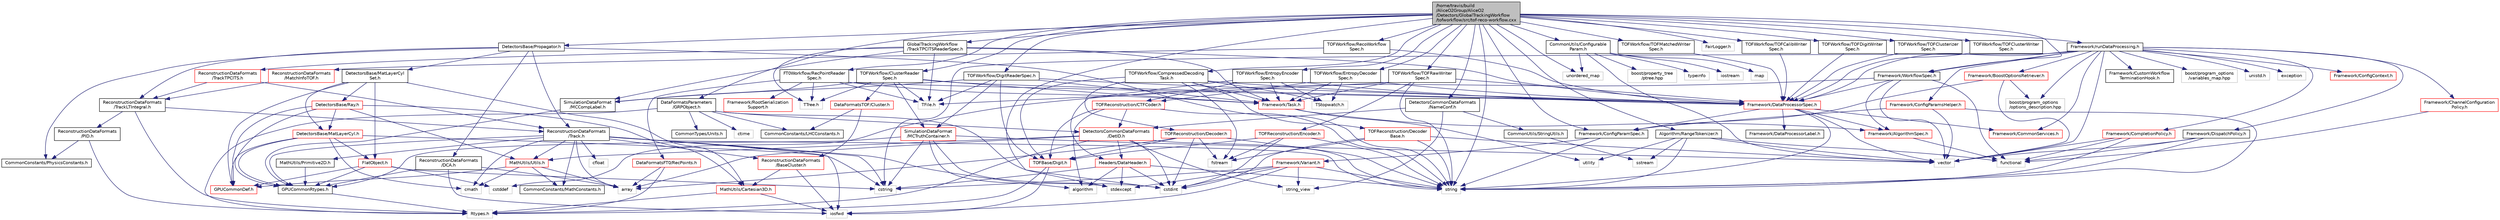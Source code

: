 digraph "/home/travis/build/AliceO2Group/AliceO2/Detectors/GlobalTrackingWorkflow/tofworkflow/src/tof-reco-workflow.cxx"
{
 // INTERACTIVE_SVG=YES
  bgcolor="transparent";
  edge [fontname="Helvetica",fontsize="10",labelfontname="Helvetica",labelfontsize="10"];
  node [fontname="Helvetica",fontsize="10",shape=record];
  Node0 [label="/home/travis/build\l/AliceO2Group/AliceO2\l/Detectors/GlobalTrackingWorkflow\l/tofworkflow/src/tof-reco-workflow.cxx",height=0.2,width=0.4,color="black", fillcolor="grey75", style="filled", fontcolor="black"];
  Node0 -> Node1 [color="midnightblue",fontsize="10",style="solid",fontname="Helvetica"];
  Node1 [label="DetectorsBase/Propagator.h",height=0.2,width=0.4,color="black",URL="$d2/df9/Propagator_8h.html"];
  Node1 -> Node2 [color="midnightblue",fontsize="10",style="solid",fontname="Helvetica"];
  Node2 [label="string",height=0.2,width=0.4,color="grey75"];
  Node1 -> Node3 [color="midnightblue",fontsize="10",style="solid",fontname="Helvetica"];
  Node3 [label="CommonConstants/PhysicsConstants.h",height=0.2,width=0.4,color="black",URL="$d3/d9d/PhysicsConstants_8h.html",tooltip="Header to collect physics constants. "];
  Node1 -> Node4 [color="midnightblue",fontsize="10",style="solid",fontname="Helvetica"];
  Node4 [label="ReconstructionDataFormats\l/Track.h",height=0.2,width=0.4,color="black",URL="$d7/d8b/DataFormats_2Reconstruction_2include_2ReconstructionDataFormats_2Track_8h.html"];
  Node4 -> Node5 [color="midnightblue",fontsize="10",style="solid",fontname="Helvetica"];
  Node5 [label="GPUCommonRtypes.h",height=0.2,width=0.4,color="black",URL="$d2/d45/GPUCommonRtypes_8h.html"];
  Node5 -> Node6 [color="midnightblue",fontsize="10",style="solid",fontname="Helvetica"];
  Node6 [label="Rtypes.h",height=0.2,width=0.4,color="grey75"];
  Node4 -> Node7 [color="midnightblue",fontsize="10",style="solid",fontname="Helvetica"];
  Node7 [label="algorithm",height=0.2,width=0.4,color="grey75"];
  Node4 -> Node8 [color="midnightblue",fontsize="10",style="solid",fontname="Helvetica"];
  Node8 [label="array",height=0.2,width=0.4,color="grey75"];
  Node4 -> Node9 [color="midnightblue",fontsize="10",style="solid",fontname="Helvetica"];
  Node9 [label="cfloat",height=0.2,width=0.4,color="grey75"];
  Node4 -> Node10 [color="midnightblue",fontsize="10",style="solid",fontname="Helvetica"];
  Node10 [label="cmath",height=0.2,width=0.4,color="grey75"];
  Node4 -> Node11 [color="midnightblue",fontsize="10",style="solid",fontname="Helvetica"];
  Node11 [label="cstring",height=0.2,width=0.4,color="grey75"];
  Node4 -> Node12 [color="midnightblue",fontsize="10",style="solid",fontname="Helvetica"];
  Node12 [label="iosfwd",height=0.2,width=0.4,color="grey75"];
  Node4 -> Node13 [color="midnightblue",fontsize="10",style="solid",fontname="Helvetica"];
  Node13 [label="ReconstructionDataFormats\l/BaseCluster.h",height=0.2,width=0.4,color="red",URL="$d4/de2/BaseCluster_8h.html"];
  Node13 -> Node12 [color="midnightblue",fontsize="10",style="solid",fontname="Helvetica"];
  Node13 -> Node40 [color="midnightblue",fontsize="10",style="solid",fontname="Helvetica"];
  Node40 [label="MathUtils/Cartesian3D.h",height=0.2,width=0.4,color="red",URL="$dd/d76/Cartesian3D_8h.html"];
  Node40 -> Node6 [color="midnightblue",fontsize="10",style="solid",fontname="Helvetica"];
  Node40 -> Node12 [color="midnightblue",fontsize="10",style="solid",fontname="Helvetica"];
  Node4 -> Node2 [color="midnightblue",fontsize="10",style="solid",fontname="Helvetica"];
  Node4 -> Node33 [color="midnightblue",fontsize="10",style="solid",fontname="Helvetica"];
  Node33 [label="CommonConstants/MathConstants.h",height=0.2,width=0.4,color="black",URL="$d6/d84/MathConstants_8h.html",tooltip="useful math constants "];
  Node4 -> Node28 [color="midnightblue",fontsize="10",style="solid",fontname="Helvetica"];
  Node28 [label="MathUtils/Utils.h",height=0.2,width=0.4,color="red",URL="$d9/d52/Common_2MathUtils_2include_2MathUtils_2Utils_8h.html"];
  Node28 -> Node8 [color="midnightblue",fontsize="10",style="solid",fontname="Helvetica"];
  Node28 -> Node10 [color="midnightblue",fontsize="10",style="solid",fontname="Helvetica"];
  Node28 -> Node29 [color="midnightblue",fontsize="10",style="solid",fontname="Helvetica"];
  Node29 [label="GPUCommonDef.h",height=0.2,width=0.4,color="red",URL="$df/d21/GPUCommonDef_8h.html"];
  Node28 -> Node33 [color="midnightblue",fontsize="10",style="solid",fontname="Helvetica"];
  Node4 -> Node50 [color="midnightblue",fontsize="10",style="solid",fontname="Helvetica"];
  Node50 [label="MathUtils/Primitive2D.h",height=0.2,width=0.4,color="black",URL="$d8/d77/Primitive2D_8h.html",tooltip="Declarations of 2D primitives: straight line (XY interval) and circle. "];
  Node50 -> Node5 [color="midnightblue",fontsize="10",style="solid",fontname="Helvetica"];
  Node1 -> Node51 [color="midnightblue",fontsize="10",style="solid",fontname="Helvetica"];
  Node51 [label="ReconstructionDataFormats\l/DCA.h",height=0.2,width=0.4,color="black",URL="$d7/d99/DCA_8h.html"];
  Node51 -> Node5 [color="midnightblue",fontsize="10",style="solid",fontname="Helvetica"];
  Node51 -> Node8 [color="midnightblue",fontsize="10",style="solid",fontname="Helvetica"];
  Node51 -> Node12 [color="midnightblue",fontsize="10",style="solid",fontname="Helvetica"];
  Node1 -> Node52 [color="midnightblue",fontsize="10",style="solid",fontname="Helvetica"];
  Node52 [label="ReconstructionDataFormats\l/TrackLTIntegral.h",height=0.2,width=0.4,color="black",URL="$d6/db1/TrackLTIntegral_8h.html",tooltip="Track Length and TOF integral. "];
  Node52 -> Node6 [color="midnightblue",fontsize="10",style="solid",fontname="Helvetica"];
  Node52 -> Node53 [color="midnightblue",fontsize="10",style="solid",fontname="Helvetica"];
  Node53 [label="ReconstructionDataFormats\l/PID.h",height=0.2,width=0.4,color="black",URL="$d5/d08/DataFormats_2Reconstruction_2include_2ReconstructionDataFormats_2PID_8h.html"];
  Node53 -> Node6 [color="midnightblue",fontsize="10",style="solid",fontname="Helvetica"];
  Node53 -> Node3 [color="midnightblue",fontsize="10",style="solid",fontname="Helvetica"];
  Node52 -> Node4 [color="midnightblue",fontsize="10",style="solid",fontname="Helvetica"];
  Node1 -> Node54 [color="midnightblue",fontsize="10",style="solid",fontname="Helvetica"];
  Node54 [label="DetectorsBase/MatLayerCyl\lSet.h",height=0.2,width=0.4,color="black",URL="$d9/da9/MatLayerCylSet_8h.html",tooltip="Declarations for the wrapper for the set of cylindrical material layers. "];
  Node54 -> Node29 [color="midnightblue",fontsize="10",style="solid",fontname="Helvetica"];
  Node54 -> Node55 [color="midnightblue",fontsize="10",style="solid",fontname="Helvetica"];
  Node55 [label="DetectorsBase/MatLayerCyl.h",height=0.2,width=0.4,color="red",URL="$da/df3/MatLayerCyl_8h.html",tooltip="Declarations for single cylindrical material layer class. "];
  Node55 -> Node10 [color="midnightblue",fontsize="10",style="solid",fontname="Helvetica"];
  Node55 -> Node11 [color="midnightblue",fontsize="10",style="solid",fontname="Helvetica"];
  Node55 -> Node29 [color="midnightblue",fontsize="10",style="solid",fontname="Helvetica"];
  Node55 -> Node56 [color="midnightblue",fontsize="10",style="solid",fontname="Helvetica"];
  Node56 [label="FlatObject.h",height=0.2,width=0.4,color="red",URL="$db/dff/FlatObject_8h.html",tooltip="Definition of FlatObject class. "];
  Node56 -> Node57 [color="midnightblue",fontsize="10",style="solid",fontname="Helvetica"];
  Node57 [label="cstddef",height=0.2,width=0.4,color="grey75"];
  Node56 -> Node11 [color="midnightblue",fontsize="10",style="solid",fontname="Helvetica"];
  Node56 -> Node29 [color="midnightblue",fontsize="10",style="solid",fontname="Helvetica"];
  Node56 -> Node5 [color="midnightblue",fontsize="10",style="solid",fontname="Helvetica"];
  Node55 -> Node5 [color="midnightblue",fontsize="10",style="solid",fontname="Helvetica"];
  Node54 -> Node59 [color="midnightblue",fontsize="10",style="solid",fontname="Helvetica"];
  Node59 [label="DetectorsBase/Ray.h",height=0.2,width=0.4,color="red",URL="$d4/d1b/Ray_8h.html"];
  Node59 -> Node5 [color="midnightblue",fontsize="10",style="solid",fontname="Helvetica"];
  Node59 -> Node29 [color="midnightblue",fontsize="10",style="solid",fontname="Helvetica"];
  Node59 -> Node55 [color="midnightblue",fontsize="10",style="solid",fontname="Helvetica"];
  Node59 -> Node28 [color="midnightblue",fontsize="10",style="solid",fontname="Helvetica"];
  Node59 -> Node40 [color="midnightblue",fontsize="10",style="solid",fontname="Helvetica"];
  Node54 -> Node56 [color="midnightblue",fontsize="10",style="solid",fontname="Helvetica"];
  Node54 -> Node40 [color="midnightblue",fontsize="10",style="solid",fontname="Helvetica"];
  Node0 -> Node60 [color="midnightblue",fontsize="10",style="solid",fontname="Helvetica"];
  Node60 [label="GlobalTrackingWorkflow\l/TrackTPCITSReaderSpec.h",height=0.2,width=0.4,color="black",URL="$de/daa/TrackTPCITSReaderSpec_8h.html"];
  Node60 -> Node61 [color="midnightblue",fontsize="10",style="solid",fontname="Helvetica"];
  Node61 [label="TFile.h",height=0.2,width=0.4,color="grey75"];
  Node60 -> Node62 [color="midnightblue",fontsize="10",style="solid",fontname="Helvetica"];
  Node62 [label="TTree.h",height=0.2,width=0.4,color="grey75"];
  Node60 -> Node63 [color="midnightblue",fontsize="10",style="solid",fontname="Helvetica"];
  Node63 [label="Framework/DataProcessorSpec.h",height=0.2,width=0.4,color="red",URL="$d0/df4/DataProcessorSpec_8h.html"];
  Node63 -> Node64 [color="midnightblue",fontsize="10",style="solid",fontname="Helvetica"];
  Node64 [label="Framework/AlgorithmSpec.h",height=0.2,width=0.4,color="red",URL="$d0/d14/AlgorithmSpec_8h.html"];
  Node64 -> Node128 [color="midnightblue",fontsize="10",style="solid",fontname="Helvetica"];
  Node128 [label="functional",height=0.2,width=0.4,color="grey75"];
  Node63 -> Node161 [color="midnightblue",fontsize="10",style="solid",fontname="Helvetica"];
  Node161 [label="Framework/ConfigParamSpec.h",height=0.2,width=0.4,color="black",URL="$d0/d1c/ConfigParamSpec_8h.html"];
  Node161 -> Node162 [color="midnightblue",fontsize="10",style="solid",fontname="Helvetica"];
  Node162 [label="Framework/Variant.h",height=0.2,width=0.4,color="red",URL="$de/d56/Variant_8h.html"];
  Node162 -> Node11 [color="midnightblue",fontsize="10",style="solid",fontname="Helvetica"];
  Node162 -> Node25 [color="midnightblue",fontsize="10",style="solid",fontname="Helvetica"];
  Node25 [label="cstdint",height=0.2,width=0.4,color="grey75"];
  Node162 -> Node36 [color="midnightblue",fontsize="10",style="solid",fontname="Helvetica"];
  Node36 [label="stdexcept",height=0.2,width=0.4,color="grey75"];
  Node162 -> Node12 [color="midnightblue",fontsize="10",style="solid",fontname="Helvetica"];
  Node162 -> Node26 [color="midnightblue",fontsize="10",style="solid",fontname="Helvetica"];
  Node26 [label="string_view",height=0.2,width=0.4,color="grey75"];
  Node162 -> Node2 [color="midnightblue",fontsize="10",style="solid",fontname="Helvetica"];
  Node161 -> Node2 [color="midnightblue",fontsize="10",style="solid",fontname="Helvetica"];
  Node63 -> Node165 [color="midnightblue",fontsize="10",style="solid",fontname="Helvetica"];
  Node165 [label="Framework/DataProcessorLabel.h",height=0.2,width=0.4,color="black",URL="$d1/df2/DataProcessorLabel_8h.html"];
  Node63 -> Node166 [color="midnightblue",fontsize="10",style="solid",fontname="Helvetica"];
  Node166 [label="Framework/CommonServices.h",height=0.2,width=0.4,color="red",URL="$d8/d02/CommonServices_8h.html"];
  Node63 -> Node2 [color="midnightblue",fontsize="10",style="solid",fontname="Helvetica"];
  Node63 -> Node22 [color="midnightblue",fontsize="10",style="solid",fontname="Helvetica"];
  Node22 [label="vector",height=0.2,width=0.4,color="grey75"];
  Node60 -> Node167 [color="midnightblue",fontsize="10",style="solid",fontname="Helvetica"];
  Node167 [label="Framework/Task.h",height=0.2,width=0.4,color="red",URL="$df/d4f/Task_8h.html"];
  Node167 -> Node64 [color="midnightblue",fontsize="10",style="solid",fontname="Helvetica"];
  Node167 -> Node87 [color="midnightblue",fontsize="10",style="solid",fontname="Helvetica"];
  Node87 [label="utility",height=0.2,width=0.4,color="grey75"];
  Node60 -> Node172 [color="midnightblue",fontsize="10",style="solid",fontname="Helvetica"];
  Node172 [label="ReconstructionDataFormats\l/TrackTPCITS.h",height=0.2,width=0.4,color="red",URL="$d5/d1e/TrackTPCITS_8h.html",tooltip="Result of refitting TPC-ITS matched track. "];
  Node172 -> Node4 [color="midnightblue",fontsize="10",style="solid",fontname="Helvetica"];
  Node172 -> Node52 [color="midnightblue",fontsize="10",style="solid",fontname="Helvetica"];
  Node60 -> Node174 [color="midnightblue",fontsize="10",style="solid",fontname="Helvetica"];
  Node174 [label="SimulationDataFormat\l/MCCompLabel.h",height=0.2,width=0.4,color="black",URL="$d7/dcd/MCCompLabel_8h.html"];
  Node174 -> Node5 [color="midnightblue",fontsize="10",style="solid",fontname="Helvetica"];
  Node0 -> Node175 [color="midnightblue",fontsize="10",style="solid",fontname="Helvetica"];
  Node175 [label="TOFWorkflow/DigitReaderSpec.h",height=0.2,width=0.4,color="black",URL="$dd/dd8/TOF_2workflow_2include_2TOFWorkflow_2DigitReaderSpec_8h.html"];
  Node175 -> Node61 [color="midnightblue",fontsize="10",style="solid",fontname="Helvetica"];
  Node175 -> Node63 [color="midnightblue",fontsize="10",style="solid",fontname="Helvetica"];
  Node175 -> Node167 [color="midnightblue",fontsize="10",style="solid",fontname="Helvetica"];
  Node175 -> Node176 [color="midnightblue",fontsize="10",style="solid",fontname="Helvetica"];
  Node176 [label="TOFBase/Digit.h",height=0.2,width=0.4,color="red",URL="$d1/d90/Detectors_2TOF_2base_2include_2TOFBase_2Digit_8h.html"];
  Node176 -> Node12 [color="midnightblue",fontsize="10",style="solid",fontname="Helvetica"];
  Node176 -> Node6 [color="midnightblue",fontsize="10",style="solid",fontname="Helvetica"];
  Node175 -> Node174 [color="midnightblue",fontsize="10",style="solid",fontname="Helvetica"];
  Node175 -> Node191 [color="midnightblue",fontsize="10",style="solid",fontname="Helvetica"];
  Node191 [label="SimulationDataFormat\l/MCTruthContainer.h",height=0.2,width=0.4,color="red",URL="$db/d14/MCTruthContainer_8h.html",tooltip="Definition of a container to keep Monte Carlo truth external to simulation objects. "];
  Node191 -> Node5 [color="midnightblue",fontsize="10",style="solid",fontname="Helvetica"];
  Node191 -> Node25 [color="midnightblue",fontsize="10",style="solid",fontname="Helvetica"];
  Node191 -> Node36 [color="midnightblue",fontsize="10",style="solid",fontname="Helvetica"];
  Node191 -> Node11 [color="midnightblue",fontsize="10",style="solid",fontname="Helvetica"];
  Node191 -> Node22 [color="midnightblue",fontsize="10",style="solid",fontname="Helvetica"];
  Node0 -> Node192 [color="midnightblue",fontsize="10",style="solid",fontname="Helvetica"];
  Node192 [label="TOFWorkflow/TOFDigitWriter\lSpec.h",height=0.2,width=0.4,color="black",URL="$d1/d0b/TOFDigitWriterSpec_8h.html"];
  Node192 -> Node63 [color="midnightblue",fontsize="10",style="solid",fontname="Helvetica"];
  Node0 -> Node193 [color="midnightblue",fontsize="10",style="solid",fontname="Helvetica"];
  Node193 [label="TOFWorkflow/ClusterReader\lSpec.h",height=0.2,width=0.4,color="black",URL="$d0/d42/TOF_2workflow_2include_2TOFWorkflow_2ClusterReaderSpec_8h.html"];
  Node193 -> Node61 [color="midnightblue",fontsize="10",style="solid",fontname="Helvetica"];
  Node193 -> Node62 [color="midnightblue",fontsize="10",style="solid",fontname="Helvetica"];
  Node193 -> Node63 [color="midnightblue",fontsize="10",style="solid",fontname="Helvetica"];
  Node193 -> Node167 [color="midnightblue",fontsize="10",style="solid",fontname="Helvetica"];
  Node193 -> Node194 [color="midnightblue",fontsize="10",style="solid",fontname="Helvetica"];
  Node194 [label="DataFormatsTOF/Cluster.h",height=0.2,width=0.4,color="red",URL="$d1/d50/DataFormats_2Detectors_2TOF_2include_2DataFormatsTOF_2Cluster_8h.html"];
  Node194 -> Node13 [color="midnightblue",fontsize="10",style="solid",fontname="Helvetica"];
  Node194 -> Node178 [color="midnightblue",fontsize="10",style="solid",fontname="Helvetica"];
  Node178 [label="CommonConstants/LHCConstants.h",height=0.2,width=0.4,color="black",URL="$d4/dc6/LHCConstants_8h.html",tooltip="Header to collect LHC related constants. "];
  Node193 -> Node174 [color="midnightblue",fontsize="10",style="solid",fontname="Helvetica"];
  Node193 -> Node191 [color="midnightblue",fontsize="10",style="solid",fontname="Helvetica"];
  Node0 -> Node196 [color="midnightblue",fontsize="10",style="solid",fontname="Helvetica"];
  Node196 [label="TOFWorkflow/TOFClusterizer\lSpec.h",height=0.2,width=0.4,color="black",URL="$d1/d97/TOFClusterizerSpec_8h.html"];
  Node196 -> Node63 [color="midnightblue",fontsize="10",style="solid",fontname="Helvetica"];
  Node0 -> Node197 [color="midnightblue",fontsize="10",style="solid",fontname="Helvetica"];
  Node197 [label="TOFWorkflow/TOFClusterWriter\lSpec.h",height=0.2,width=0.4,color="black",URL="$d3/dba/TOFClusterWriterSpec_8h.html"];
  Node197 -> Node63 [color="midnightblue",fontsize="10",style="solid",fontname="Helvetica"];
  Node0 -> Node198 [color="midnightblue",fontsize="10",style="solid",fontname="Helvetica"];
  Node198 [label="TOFWorkflow/TOFMatchedWriter\lSpec.h",height=0.2,width=0.4,color="black",URL="$dd/d0f/TOFMatchedWriterSpec_8h.html"];
  Node198 -> Node63 [color="midnightblue",fontsize="10",style="solid",fontname="Helvetica"];
  Node0 -> Node199 [color="midnightblue",fontsize="10",style="solid",fontname="Helvetica"];
  Node199 [label="TOFWorkflow/TOFCalibWriter\lSpec.h",height=0.2,width=0.4,color="black",URL="$dd/d45/TOFCalibWriterSpec_8h.html"];
  Node199 -> Node63 [color="midnightblue",fontsize="10",style="solid",fontname="Helvetica"];
  Node0 -> Node200 [color="midnightblue",fontsize="10",style="solid",fontname="Helvetica"];
  Node200 [label="TOFWorkflow/TOFRawWriter\lSpec.h",height=0.2,width=0.4,color="black",URL="$dc/df7/TOFRawWriterSpec_8h.html"];
  Node200 -> Node61 [color="midnightblue",fontsize="10",style="solid",fontname="Helvetica"];
  Node200 -> Node63 [color="midnightblue",fontsize="10",style="solid",fontname="Helvetica"];
  Node200 -> Node167 [color="midnightblue",fontsize="10",style="solid",fontname="Helvetica"];
  Node200 -> Node2 [color="midnightblue",fontsize="10",style="solid",fontname="Helvetica"];
  Node200 -> Node201 [color="midnightblue",fontsize="10",style="solid",fontname="Helvetica"];
  Node201 [label="TOFReconstruction/Encoder.h",height=0.2,width=0.4,color="red",URL="$d5/d90/Detectors_2TOF_2reconstruction_2include_2TOFReconstruction_2Encoder_8h.html"];
  Node201 -> Node202 [color="midnightblue",fontsize="10",style="solid",fontname="Helvetica"];
  Node202 [label="fstream",height=0.2,width=0.4,color="grey75"];
  Node201 -> Node2 [color="midnightblue",fontsize="10",style="solid",fontname="Helvetica"];
  Node201 -> Node25 [color="midnightblue",fontsize="10",style="solid",fontname="Helvetica"];
  Node201 -> Node176 [color="midnightblue",fontsize="10",style="solid",fontname="Helvetica"];
  Node0 -> Node207 [color="midnightblue",fontsize="10",style="solid",fontname="Helvetica"];
  Node207 [label="TOFWorkflow/CompressedDecoding\lTask.h",height=0.2,width=0.4,color="black",URL="$db/d4c/CompressedDecodingTask_8h.html",tooltip="TOF compressed data decoding task. "];
  Node207 -> Node167 [color="midnightblue",fontsize="10",style="solid",fontname="Helvetica"];
  Node207 -> Node63 [color="midnightblue",fontsize="10",style="solid",fontname="Helvetica"];
  Node207 -> Node202 [color="midnightblue",fontsize="10",style="solid",fontname="Helvetica"];
  Node207 -> Node208 [color="midnightblue",fontsize="10",style="solid",fontname="Helvetica"];
  Node208 [label="TOFReconstruction/Decoder\lBase.h",height=0.2,width=0.4,color="red",URL="$d9/d06/DecoderBase_8h.html"];
  Node208 -> Node202 [color="midnightblue",fontsize="10",style="solid",fontname="Helvetica"];
  Node208 -> Node2 [color="midnightblue",fontsize="10",style="solid",fontname="Helvetica"];
  Node208 -> Node25 [color="midnightblue",fontsize="10",style="solid",fontname="Helvetica"];
  Node208 -> Node22 [color="midnightblue",fontsize="10",style="solid",fontname="Helvetica"];
  Node207 -> Node210 [color="midnightblue",fontsize="10",style="solid",fontname="Helvetica"];
  Node210 [label="TOFReconstruction/Decoder.h",height=0.2,width=0.4,color="red",URL="$d4/d36/Detectors_2TOF_2reconstruction_2include_2TOFReconstruction_2Decoder_8h.html"];
  Node210 -> Node202 [color="midnightblue",fontsize="10",style="solid",fontname="Helvetica"];
  Node210 -> Node2 [color="midnightblue",fontsize="10",style="solid",fontname="Helvetica"];
  Node210 -> Node25 [color="midnightblue",fontsize="10",style="solid",fontname="Helvetica"];
  Node210 -> Node176 [color="midnightblue",fontsize="10",style="solid",fontname="Helvetica"];
  Node210 -> Node8 [color="midnightblue",fontsize="10",style="solid",fontname="Helvetica"];
  Node207 -> Node176 [color="midnightblue",fontsize="10",style="solid",fontname="Helvetica"];
  Node207 -> Node206 [color="midnightblue",fontsize="10",style="solid",fontname="Helvetica"];
  Node206 [label="TStopwatch.h",height=0.2,width=0.4,color="grey75"];
  Node0 -> Node213 [color="midnightblue",fontsize="10",style="solid",fontname="Helvetica"];
  Node213 [label="TOFWorkflow/EntropyEncoder\lSpec.h",height=0.2,width=0.4,color="black",URL="$db/d30/TOF_2workflow_2include_2TOFWorkflow_2EntropyEncoderSpec_8h.html"];
  Node213 -> Node63 [color="midnightblue",fontsize="10",style="solid",fontname="Helvetica"];
  Node213 -> Node167 [color="midnightblue",fontsize="10",style="solid",fontname="Helvetica"];
  Node213 -> Node34 [color="midnightblue",fontsize="10",style="solid",fontname="Helvetica"];
  Node34 [label="Headers/DataHeader.h",height=0.2,width=0.4,color="red",URL="$dc/dcd/DataHeader_8h.html"];
  Node34 -> Node25 [color="midnightblue",fontsize="10",style="solid",fontname="Helvetica"];
  Node34 -> Node11 [color="midnightblue",fontsize="10",style="solid",fontname="Helvetica"];
  Node34 -> Node7 [color="midnightblue",fontsize="10",style="solid",fontname="Helvetica"];
  Node34 -> Node36 [color="midnightblue",fontsize="10",style="solid",fontname="Helvetica"];
  Node34 -> Node2 [color="midnightblue",fontsize="10",style="solid",fontname="Helvetica"];
  Node213 -> Node214 [color="midnightblue",fontsize="10",style="solid",fontname="Helvetica"];
  Node214 [label="TOFReconstruction/CTFCoder.h",height=0.2,width=0.4,color="red",URL="$db/dd1/TOF_2reconstruction_2include_2TOFReconstruction_2CTFCoder_8h.html"];
  Node214 -> Node7 [color="midnightblue",fontsize="10",style="solid",fontname="Helvetica"];
  Node214 -> Node2 [color="midnightblue",fontsize="10",style="solid",fontname="Helvetica"];
  Node214 -> Node23 [color="midnightblue",fontsize="10",style="solid",fontname="Helvetica"];
  Node23 [label="DetectorsCommonDataFormats\l/DetID.h",height=0.2,width=0.4,color="red",URL="$d6/d31/DetID_8h.html"];
  Node23 -> Node6 [color="midnightblue",fontsize="10",style="solid",fontname="Helvetica"];
  Node23 -> Node8 [color="midnightblue",fontsize="10",style="solid",fontname="Helvetica"];
  Node23 -> Node25 [color="midnightblue",fontsize="10",style="solid",fontname="Helvetica"];
  Node23 -> Node26 [color="midnightblue",fontsize="10",style="solid",fontname="Helvetica"];
  Node23 -> Node2 [color="midnightblue",fontsize="10",style="solid",fontname="Helvetica"];
  Node23 -> Node28 [color="midnightblue",fontsize="10",style="solid",fontname="Helvetica"];
  Node23 -> Node34 [color="midnightblue",fontsize="10",style="solid",fontname="Helvetica"];
  Node214 -> Node176 [color="midnightblue",fontsize="10",style="solid",fontname="Helvetica"];
  Node213 -> Node206 [color="midnightblue",fontsize="10",style="solid",fontname="Helvetica"];
  Node0 -> Node239 [color="midnightblue",fontsize="10",style="solid",fontname="Helvetica"];
  Node239 [label="TOFWorkflow/EntropyDecoder\lSpec.h",height=0.2,width=0.4,color="black",URL="$d2/d19/TOF_2workflow_2include_2TOFWorkflow_2EntropyDecoderSpec_8h.html"];
  Node239 -> Node63 [color="midnightblue",fontsize="10",style="solid",fontname="Helvetica"];
  Node239 -> Node167 [color="midnightblue",fontsize="10",style="solid",fontname="Helvetica"];
  Node239 -> Node214 [color="midnightblue",fontsize="10",style="solid",fontname="Helvetica"];
  Node239 -> Node206 [color="midnightblue",fontsize="10",style="solid",fontname="Helvetica"];
  Node0 -> Node240 [color="midnightblue",fontsize="10",style="solid",fontname="Helvetica"];
  Node240 [label="Framework/WorkflowSpec.h",height=0.2,width=0.4,color="black",URL="$df/da1/WorkflowSpec_8h.html"];
  Node240 -> Node63 [color="midnightblue",fontsize="10",style="solid",fontname="Helvetica"];
  Node240 -> Node64 [color="midnightblue",fontsize="10",style="solid",fontname="Helvetica"];
  Node240 -> Node22 [color="midnightblue",fontsize="10",style="solid",fontname="Helvetica"];
  Node240 -> Node128 [color="midnightblue",fontsize="10",style="solid",fontname="Helvetica"];
  Node240 -> Node57 [color="midnightblue",fontsize="10",style="solid",fontname="Helvetica"];
  Node0 -> Node161 [color="midnightblue",fontsize="10",style="solid",fontname="Helvetica"];
  Node0 -> Node241 [color="midnightblue",fontsize="10",style="solid",fontname="Helvetica"];
  Node241 [label="TOFWorkflow/RecoWorkflow\lSpec.h",height=0.2,width=0.4,color="black",URL="$df/d12/RecoWorkflowSpec_8h.html"];
  Node241 -> Node63 [color="midnightblue",fontsize="10",style="solid",fontname="Helvetica"];
  Node241 -> Node242 [color="midnightblue",fontsize="10",style="solid",fontname="Helvetica"];
  Node242 [label="ReconstructionDataFormats\l/MatchInfoTOF.h",height=0.2,width=0.4,color="red",URL="$d4/d70/MatchInfoTOF_8h.html",tooltip="Class to store the output of the matching to TOF. "];
  Node242 -> Node52 [color="midnightblue",fontsize="10",style="solid",fontname="Helvetica"];
  Node0 -> Node244 [color="midnightblue",fontsize="10",style="solid",fontname="Helvetica"];
  Node244 [label="Algorithm/RangeTokenizer.h",height=0.2,width=0.4,color="black",URL="$db/dc5/RangeTokenizer_8h.html",tooltip="Helper function to tokenize sequences and ranges of integral numbers. "];
  Node244 -> Node22 [color="midnightblue",fontsize="10",style="solid",fontname="Helvetica"];
  Node244 -> Node2 [color="midnightblue",fontsize="10",style="solid",fontname="Helvetica"];
  Node244 -> Node124 [color="midnightblue",fontsize="10",style="solid",fontname="Helvetica"];
  Node124 [label="sstream",height=0.2,width=0.4,color="grey75"];
  Node244 -> Node87 [color="midnightblue",fontsize="10",style="solid",fontname="Helvetica"];
  Node244 -> Node128 [color="midnightblue",fontsize="10",style="solid",fontname="Helvetica"];
  Node0 -> Node245 [color="midnightblue",fontsize="10",style="solid",fontname="Helvetica"];
  Node245 [label="FairLogger.h",height=0.2,width=0.4,color="grey75"];
  Node0 -> Node185 [color="midnightblue",fontsize="10",style="solid",fontname="Helvetica"];
  Node185 [label="CommonUtils/Configurable\lParam.h",height=0.2,width=0.4,color="black",URL="$db/d2c/ConfigurableParam_8h.html"];
  Node185 -> Node22 [color="midnightblue",fontsize="10",style="solid",fontname="Helvetica"];
  Node185 -> Node89 [color="midnightblue",fontsize="10",style="solid",fontname="Helvetica"];
  Node89 [label="map",height=0.2,width=0.4,color="grey75"];
  Node185 -> Node114 [color="midnightblue",fontsize="10",style="solid",fontname="Helvetica"];
  Node114 [label="unordered_map",height=0.2,width=0.4,color="grey75"];
  Node185 -> Node186 [color="midnightblue",fontsize="10",style="solid",fontname="Helvetica"];
  Node186 [label="boost/property_tree\l/ptree.hpp",height=0.2,width=0.4,color="grey75"];
  Node185 -> Node153 [color="midnightblue",fontsize="10",style="solid",fontname="Helvetica"];
  Node153 [label="typeinfo",height=0.2,width=0.4,color="grey75"];
  Node185 -> Node20 [color="midnightblue",fontsize="10",style="solid",fontname="Helvetica"];
  Node20 [label="iostream",height=0.2,width=0.4,color="grey75"];
  Node0 -> Node238 [color="midnightblue",fontsize="10",style="solid",fontname="Helvetica"];
  Node238 [label="DetectorsCommonDataFormats\l/NameConf.h",height=0.2,width=0.4,color="black",URL="$d7/d61/NameConf_8h.html",tooltip="Definition of the Names Generator class. "];
  Node238 -> Node23 [color="midnightblue",fontsize="10",style="solid",fontname="Helvetica"];
  Node238 -> Node235 [color="midnightblue",fontsize="10",style="solid",fontname="Helvetica"];
  Node235 [label="CommonUtils/StringUtils.h",height=0.2,width=0.4,color="black",URL="$d4/d8f/StringUtils_8h.html"];
  Node235 -> Node124 [color="midnightblue",fontsize="10",style="solid",fontname="Helvetica"];
  Node238 -> Node26 [color="midnightblue",fontsize="10",style="solid",fontname="Helvetica"];
  Node0 -> Node246 [color="midnightblue",fontsize="10",style="solid",fontname="Helvetica"];
  Node246 [label="DataFormatsParameters\l/GRPObject.h",height=0.2,width=0.4,color="black",URL="$de/d28/GRPObject_8h.html",tooltip="Header of the General Run Parameters object. "];
  Node246 -> Node6 [color="midnightblue",fontsize="10",style="solid",fontname="Helvetica"];
  Node246 -> Node25 [color="midnightblue",fontsize="10",style="solid",fontname="Helvetica"];
  Node246 -> Node247 [color="midnightblue",fontsize="10",style="solid",fontname="Helvetica"];
  Node247 [label="ctime",height=0.2,width=0.4,color="grey75"];
  Node246 -> Node178 [color="midnightblue",fontsize="10",style="solid",fontname="Helvetica"];
  Node246 -> Node248 [color="midnightblue",fontsize="10",style="solid",fontname="Helvetica"];
  Node248 [label="CommonTypes/Units.h",height=0.2,width=0.4,color="black",URL="$da/d58/Units_8h.html",tooltip="Header to collect definitions for different units. "];
  Node246 -> Node23 [color="midnightblue",fontsize="10",style="solid",fontname="Helvetica"];
  Node0 -> Node249 [color="midnightblue",fontsize="10",style="solid",fontname="Helvetica"];
  Node249 [label="FT0Workflow/RecPointReader\lSpec.h",height=0.2,width=0.4,color="black",URL="$db/d8e/FT0_2workflow_2include_2FT0Workflow_2RecPointReaderSpec_8h.html"];
  Node249 -> Node61 [color="midnightblue",fontsize="10",style="solid",fontname="Helvetica"];
  Node249 -> Node62 [color="midnightblue",fontsize="10",style="solid",fontname="Helvetica"];
  Node249 -> Node69 [color="midnightblue",fontsize="10",style="solid",fontname="Helvetica"];
  Node69 [label="Framework/RootSerialization\lSupport.h",height=0.2,width=0.4,color="red",URL="$db/dff/RootSerializationSupport_8h.html"];
  Node249 -> Node63 [color="midnightblue",fontsize="10",style="solid",fontname="Helvetica"];
  Node249 -> Node167 [color="midnightblue",fontsize="10",style="solid",fontname="Helvetica"];
  Node249 -> Node250 [color="midnightblue",fontsize="10",style="solid",fontname="Helvetica"];
  Node250 [label="DataFormatsFT0/RecPoints.h",height=0.2,width=0.4,color="red",URL="$d4/d57/RecPoints_8h.html",tooltip="Definition of the FIT RecPoints class. "];
  Node250 -> Node8 [color="midnightblue",fontsize="10",style="solid",fontname="Helvetica"];
  Node250 -> Node6 [color="midnightblue",fontsize="10",style="solid",fontname="Helvetica"];
  Node0 -> Node2 [color="midnightblue",fontsize="10",style="solid",fontname="Helvetica"];
  Node0 -> Node36 [color="midnightblue",fontsize="10",style="solid",fontname="Helvetica"];
  Node0 -> Node114 [color="midnightblue",fontsize="10",style="solid",fontname="Helvetica"];
  Node0 -> Node253 [color="midnightblue",fontsize="10",style="solid",fontname="Helvetica"];
  Node253 [label="Framework/runDataProcessing.h",height=0.2,width=0.4,color="black",URL="$db/dd0/runDataProcessing_8h.html"];
  Node253 -> Node254 [color="midnightblue",fontsize="10",style="solid",fontname="Helvetica"];
  Node254 [label="Framework/ChannelConfiguration\lPolicy.h",height=0.2,width=0.4,color="red",URL="$dd/d0f/ChannelConfigurationPolicy_8h.html"];
  Node254 -> Node128 [color="midnightblue",fontsize="10",style="solid",fontname="Helvetica"];
  Node253 -> Node263 [color="midnightblue",fontsize="10",style="solid",fontname="Helvetica"];
  Node263 [label="Framework/CompletionPolicy.h",height=0.2,width=0.4,color="red",URL="$df/dd6/CompletionPolicy_8h.html"];
  Node263 -> Node128 [color="midnightblue",fontsize="10",style="solid",fontname="Helvetica"];
  Node263 -> Node2 [color="midnightblue",fontsize="10",style="solid",fontname="Helvetica"];
  Node263 -> Node22 [color="midnightblue",fontsize="10",style="solid",fontname="Helvetica"];
  Node253 -> Node136 [color="midnightblue",fontsize="10",style="solid",fontname="Helvetica"];
  Node136 [label="Framework/DispatchPolicy.h",height=0.2,width=0.4,color="black",URL="$da/de6/DispatchPolicy_8h.html"];
  Node136 -> Node128 [color="midnightblue",fontsize="10",style="solid",fontname="Helvetica"];
  Node136 -> Node2 [color="midnightblue",fontsize="10",style="solid",fontname="Helvetica"];
  Node136 -> Node22 [color="midnightblue",fontsize="10",style="solid",fontname="Helvetica"];
  Node253 -> Node264 [color="midnightblue",fontsize="10",style="solid",fontname="Helvetica"];
  Node264 [label="Framework/ConfigParamsHelper.h",height=0.2,width=0.4,color="red",URL="$dd/d2b/ConfigParamsHelper_8h.html"];
  Node264 -> Node161 [color="midnightblue",fontsize="10",style="solid",fontname="Helvetica"];
  Node264 -> Node2 [color="midnightblue",fontsize="10",style="solid",fontname="Helvetica"];
  Node264 -> Node22 [color="midnightblue",fontsize="10",style="solid",fontname="Helvetica"];
  Node253 -> Node63 [color="midnightblue",fontsize="10",style="solid",fontname="Helvetica"];
  Node253 -> Node240 [color="midnightblue",fontsize="10",style="solid",fontname="Helvetica"];
  Node253 -> Node266 [color="midnightblue",fontsize="10",style="solid",fontname="Helvetica"];
  Node266 [label="Framework/ConfigContext.h",height=0.2,width=0.4,color="red",URL="$d7/d2e/ConfigContext_8h.html"];
  Node253 -> Node271 [color="midnightblue",fontsize="10",style="solid",fontname="Helvetica"];
  Node271 [label="Framework/BoostOptionsRetriever.h",height=0.2,width=0.4,color="red",URL="$d3/d7e/BoostOptionsRetriever_8h.html"];
  Node271 -> Node161 [color="midnightblue",fontsize="10",style="solid",fontname="Helvetica"];
  Node271 -> Node272 [color="midnightblue",fontsize="10",style="solid",fontname="Helvetica"];
  Node272 [label="boost/program_options\l/options_description.hpp",height=0.2,width=0.4,color="grey75"];
  Node271 -> Node22 [color="midnightblue",fontsize="10",style="solid",fontname="Helvetica"];
  Node253 -> Node273 [color="midnightblue",fontsize="10",style="solid",fontname="Helvetica"];
  Node273 [label="Framework/CustomWorkflow\lTerminationHook.h",height=0.2,width=0.4,color="black",URL="$da/def/CustomWorkflowTerminationHook_8h.html"];
  Node253 -> Node166 [color="midnightblue",fontsize="10",style="solid",fontname="Helvetica"];
  Node253 -> Node272 [color="midnightblue",fontsize="10",style="solid",fontname="Helvetica"];
  Node253 -> Node149 [color="midnightblue",fontsize="10",style="solid",fontname="Helvetica"];
  Node149 [label="boost/program_options\l/variables_map.hpp",height=0.2,width=0.4,color="grey75"];
  Node253 -> Node274 [color="midnightblue",fontsize="10",style="solid",fontname="Helvetica"];
  Node274 [label="unistd.h",height=0.2,width=0.4,color="grey75"];
  Node253 -> Node22 [color="midnightblue",fontsize="10",style="solid",fontname="Helvetica"];
  Node253 -> Node11 [color="midnightblue",fontsize="10",style="solid",fontname="Helvetica"];
  Node253 -> Node132 [color="midnightblue",fontsize="10",style="solid",fontname="Helvetica"];
  Node132 [label="exception",height=0.2,width=0.4,color="grey75"];
}
